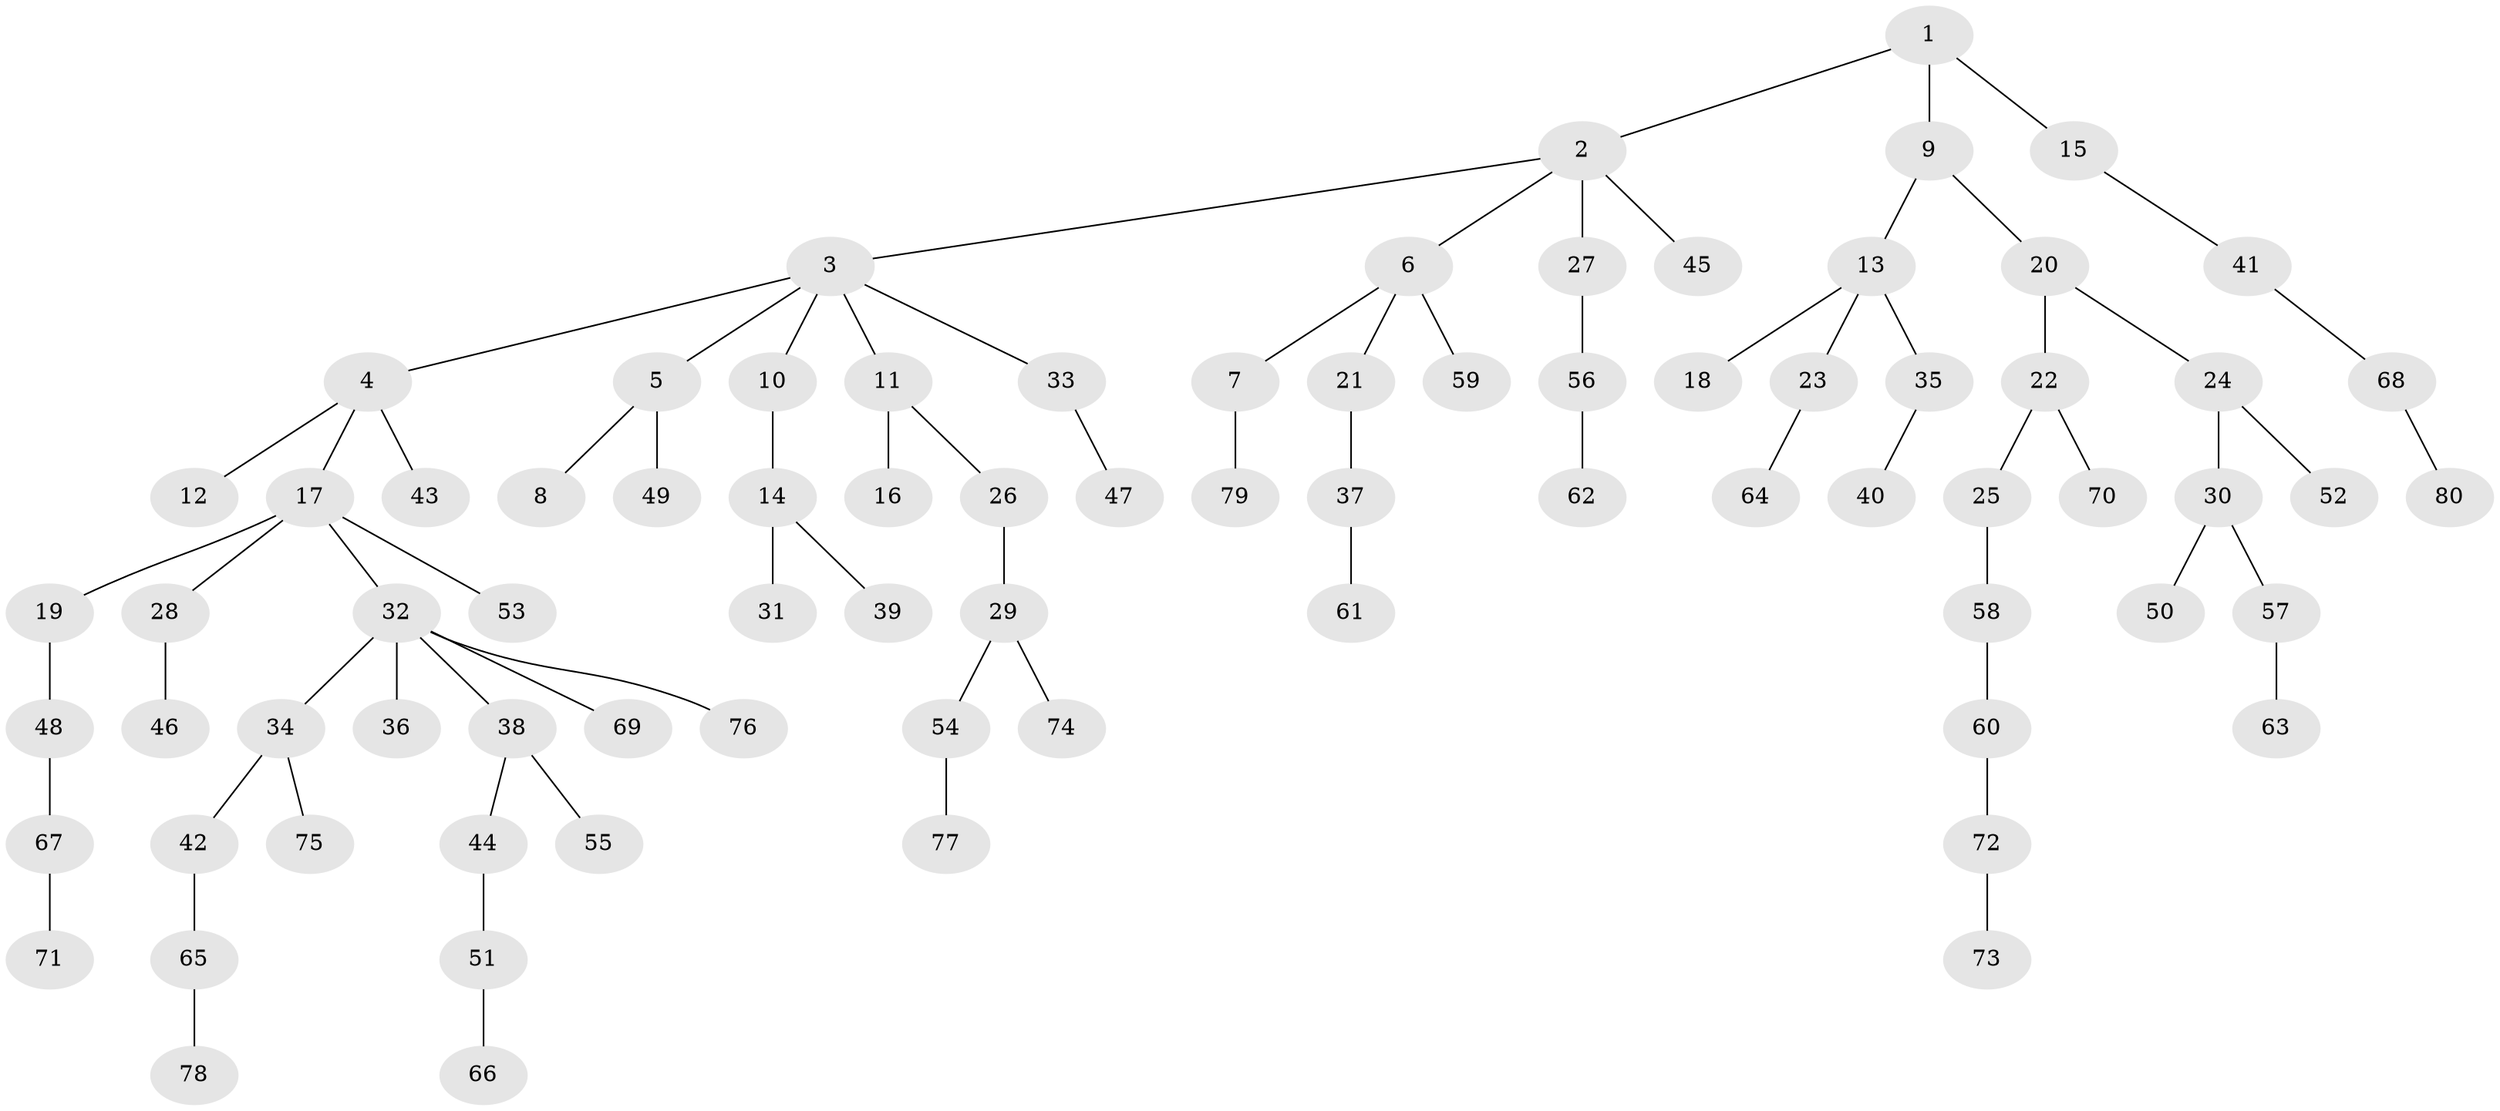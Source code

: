 // original degree distribution, {3: 0.14035087719298245, 6: 0.017543859649122806, 7: 0.017543859649122806, 5: 0.017543859649122806, 4: 0.05263157894736842, 1: 0.47368421052631576, 2: 0.2807017543859649}
// Generated by graph-tools (version 1.1) at 2025/51/03/04/25 22:51:55]
// undirected, 80 vertices, 79 edges
graph export_dot {
  node [color=gray90,style=filled];
  1;
  2;
  3;
  4;
  5;
  6;
  7;
  8;
  9;
  10;
  11;
  12;
  13;
  14;
  15;
  16;
  17;
  18;
  19;
  20;
  21;
  22;
  23;
  24;
  25;
  26;
  27;
  28;
  29;
  30;
  31;
  32;
  33;
  34;
  35;
  36;
  37;
  38;
  39;
  40;
  41;
  42;
  43;
  44;
  45;
  46;
  47;
  48;
  49;
  50;
  51;
  52;
  53;
  54;
  55;
  56;
  57;
  58;
  59;
  60;
  61;
  62;
  63;
  64;
  65;
  66;
  67;
  68;
  69;
  70;
  71;
  72;
  73;
  74;
  75;
  76;
  77;
  78;
  79;
  80;
  1 -- 2 [weight=1.0];
  1 -- 9 [weight=1.0];
  1 -- 15 [weight=1.0];
  2 -- 3 [weight=1.0];
  2 -- 6 [weight=1.0];
  2 -- 27 [weight=1.0];
  2 -- 45 [weight=1.0];
  3 -- 4 [weight=1.0];
  3 -- 5 [weight=1.0];
  3 -- 10 [weight=1.0];
  3 -- 11 [weight=1.0];
  3 -- 33 [weight=1.0];
  4 -- 12 [weight=1.0];
  4 -- 17 [weight=1.0];
  4 -- 43 [weight=1.0];
  5 -- 8 [weight=1.0];
  5 -- 49 [weight=1.0];
  6 -- 7 [weight=1.0];
  6 -- 21 [weight=1.0];
  6 -- 59 [weight=1.0];
  7 -- 79 [weight=1.0];
  9 -- 13 [weight=1.0];
  9 -- 20 [weight=1.0];
  10 -- 14 [weight=1.0];
  11 -- 16 [weight=1.0];
  11 -- 26 [weight=1.0];
  13 -- 18 [weight=1.0];
  13 -- 23 [weight=1.0];
  13 -- 35 [weight=1.0];
  14 -- 31 [weight=1.0];
  14 -- 39 [weight=1.0];
  15 -- 41 [weight=1.0];
  17 -- 19 [weight=1.0];
  17 -- 28 [weight=1.0];
  17 -- 32 [weight=1.0];
  17 -- 53 [weight=1.0];
  19 -- 48 [weight=1.0];
  20 -- 22 [weight=1.0];
  20 -- 24 [weight=1.0];
  21 -- 37 [weight=1.0];
  22 -- 25 [weight=1.0];
  22 -- 70 [weight=1.0];
  23 -- 64 [weight=1.0];
  24 -- 30 [weight=1.0];
  24 -- 52 [weight=1.0];
  25 -- 58 [weight=1.0];
  26 -- 29 [weight=1.0];
  27 -- 56 [weight=1.0];
  28 -- 46 [weight=1.0];
  29 -- 54 [weight=1.0];
  29 -- 74 [weight=1.0];
  30 -- 50 [weight=1.0];
  30 -- 57 [weight=1.0];
  32 -- 34 [weight=1.0];
  32 -- 36 [weight=1.0];
  32 -- 38 [weight=1.0];
  32 -- 69 [weight=1.0];
  32 -- 76 [weight=1.0];
  33 -- 47 [weight=1.0];
  34 -- 42 [weight=1.0];
  34 -- 75 [weight=1.0];
  35 -- 40 [weight=1.0];
  37 -- 61 [weight=1.0];
  38 -- 44 [weight=1.0];
  38 -- 55 [weight=1.0];
  41 -- 68 [weight=1.0];
  42 -- 65 [weight=1.0];
  44 -- 51 [weight=1.0];
  48 -- 67 [weight=1.0];
  51 -- 66 [weight=1.0];
  54 -- 77 [weight=1.0];
  56 -- 62 [weight=1.0];
  57 -- 63 [weight=1.0];
  58 -- 60 [weight=1.0];
  60 -- 72 [weight=1.0];
  65 -- 78 [weight=1.0];
  67 -- 71 [weight=1.0];
  68 -- 80 [weight=1.0];
  72 -- 73 [weight=1.0];
}
